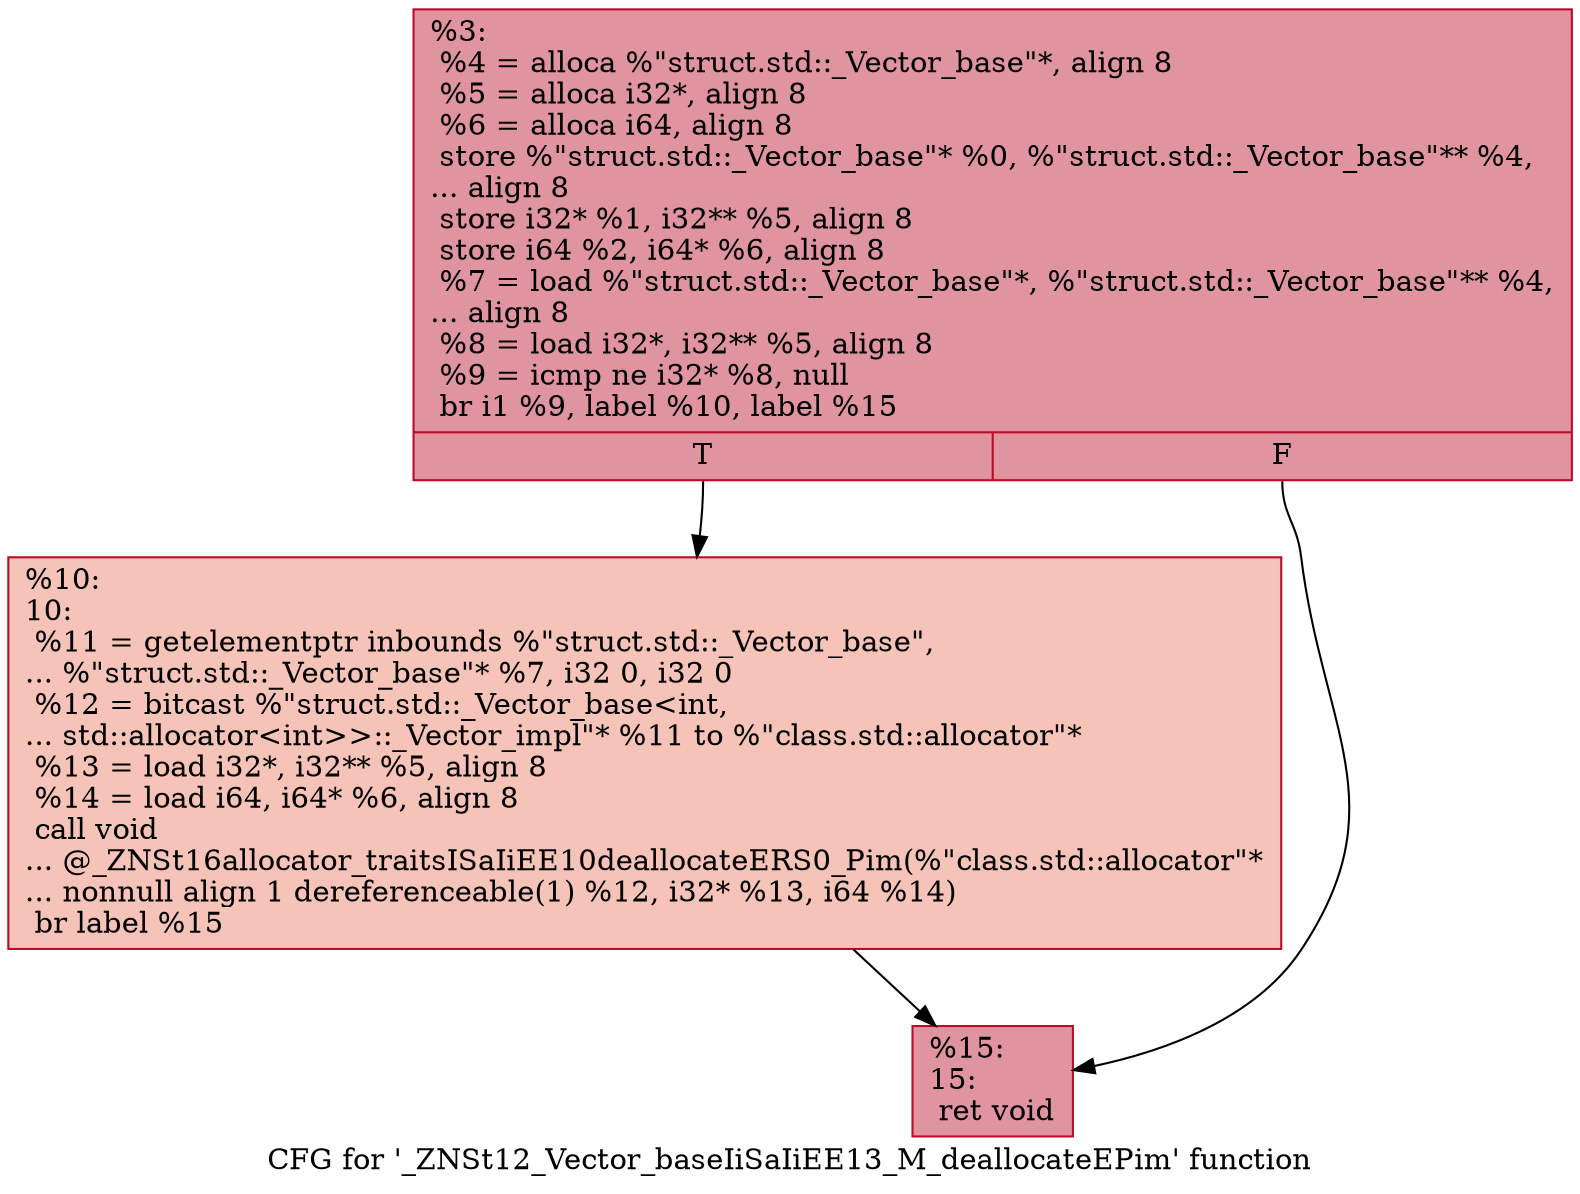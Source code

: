 digraph "CFG for '_ZNSt12_Vector_baseIiSaIiEE13_M_deallocateEPim' function" {
	label="CFG for '_ZNSt12_Vector_baseIiSaIiEE13_M_deallocateEPim' function";

	Node0x55dc45ddf0b0 [shape=record,color="#b70d28ff", style=filled, fillcolor="#b70d2870",label="{%3:\l  %4 = alloca %\"struct.std::_Vector_base\"*, align 8\l  %5 = alloca i32*, align 8\l  %6 = alloca i64, align 8\l  store %\"struct.std::_Vector_base\"* %0, %\"struct.std::_Vector_base\"** %4,\l... align 8\l  store i32* %1, i32** %5, align 8\l  store i64 %2, i64* %6, align 8\l  %7 = load %\"struct.std::_Vector_base\"*, %\"struct.std::_Vector_base\"** %4,\l... align 8\l  %8 = load i32*, i32** %5, align 8\l  %9 = icmp ne i32* %8, null\l  br i1 %9, label %10, label %15\l|{<s0>T|<s1>F}}"];
	Node0x55dc45ddf0b0:s0 -> Node0x55dc45ddf170;
	Node0x55dc45ddf0b0:s1 -> Node0x55dc45ddf5c0;
	Node0x55dc45ddf170 [shape=record,color="#b70d28ff", style=filled, fillcolor="#e8765c70",label="{%10:\l10:                                               \l  %11 = getelementptr inbounds %\"struct.std::_Vector_base\",\l... %\"struct.std::_Vector_base\"* %7, i32 0, i32 0\l  %12 = bitcast %\"struct.std::_Vector_base\<int,\l... std::allocator\<int\>\>::_Vector_impl\"* %11 to %\"class.std::allocator\"*\l  %13 = load i32*, i32** %5, align 8\l  %14 = load i64, i64* %6, align 8\l  call void\l... @_ZNSt16allocator_traitsISaIiEE10deallocateERS0_Pim(%\"class.std::allocator\"*\l... nonnull align 1 dereferenceable(1) %12, i32* %13, i64 %14)\l  br label %15\l}"];
	Node0x55dc45ddf170 -> Node0x55dc45ddf5c0;
	Node0x55dc45ddf5c0 [shape=record,color="#b70d28ff", style=filled, fillcolor="#b70d2870",label="{%15:\l15:                                               \l  ret void\l}"];
}
